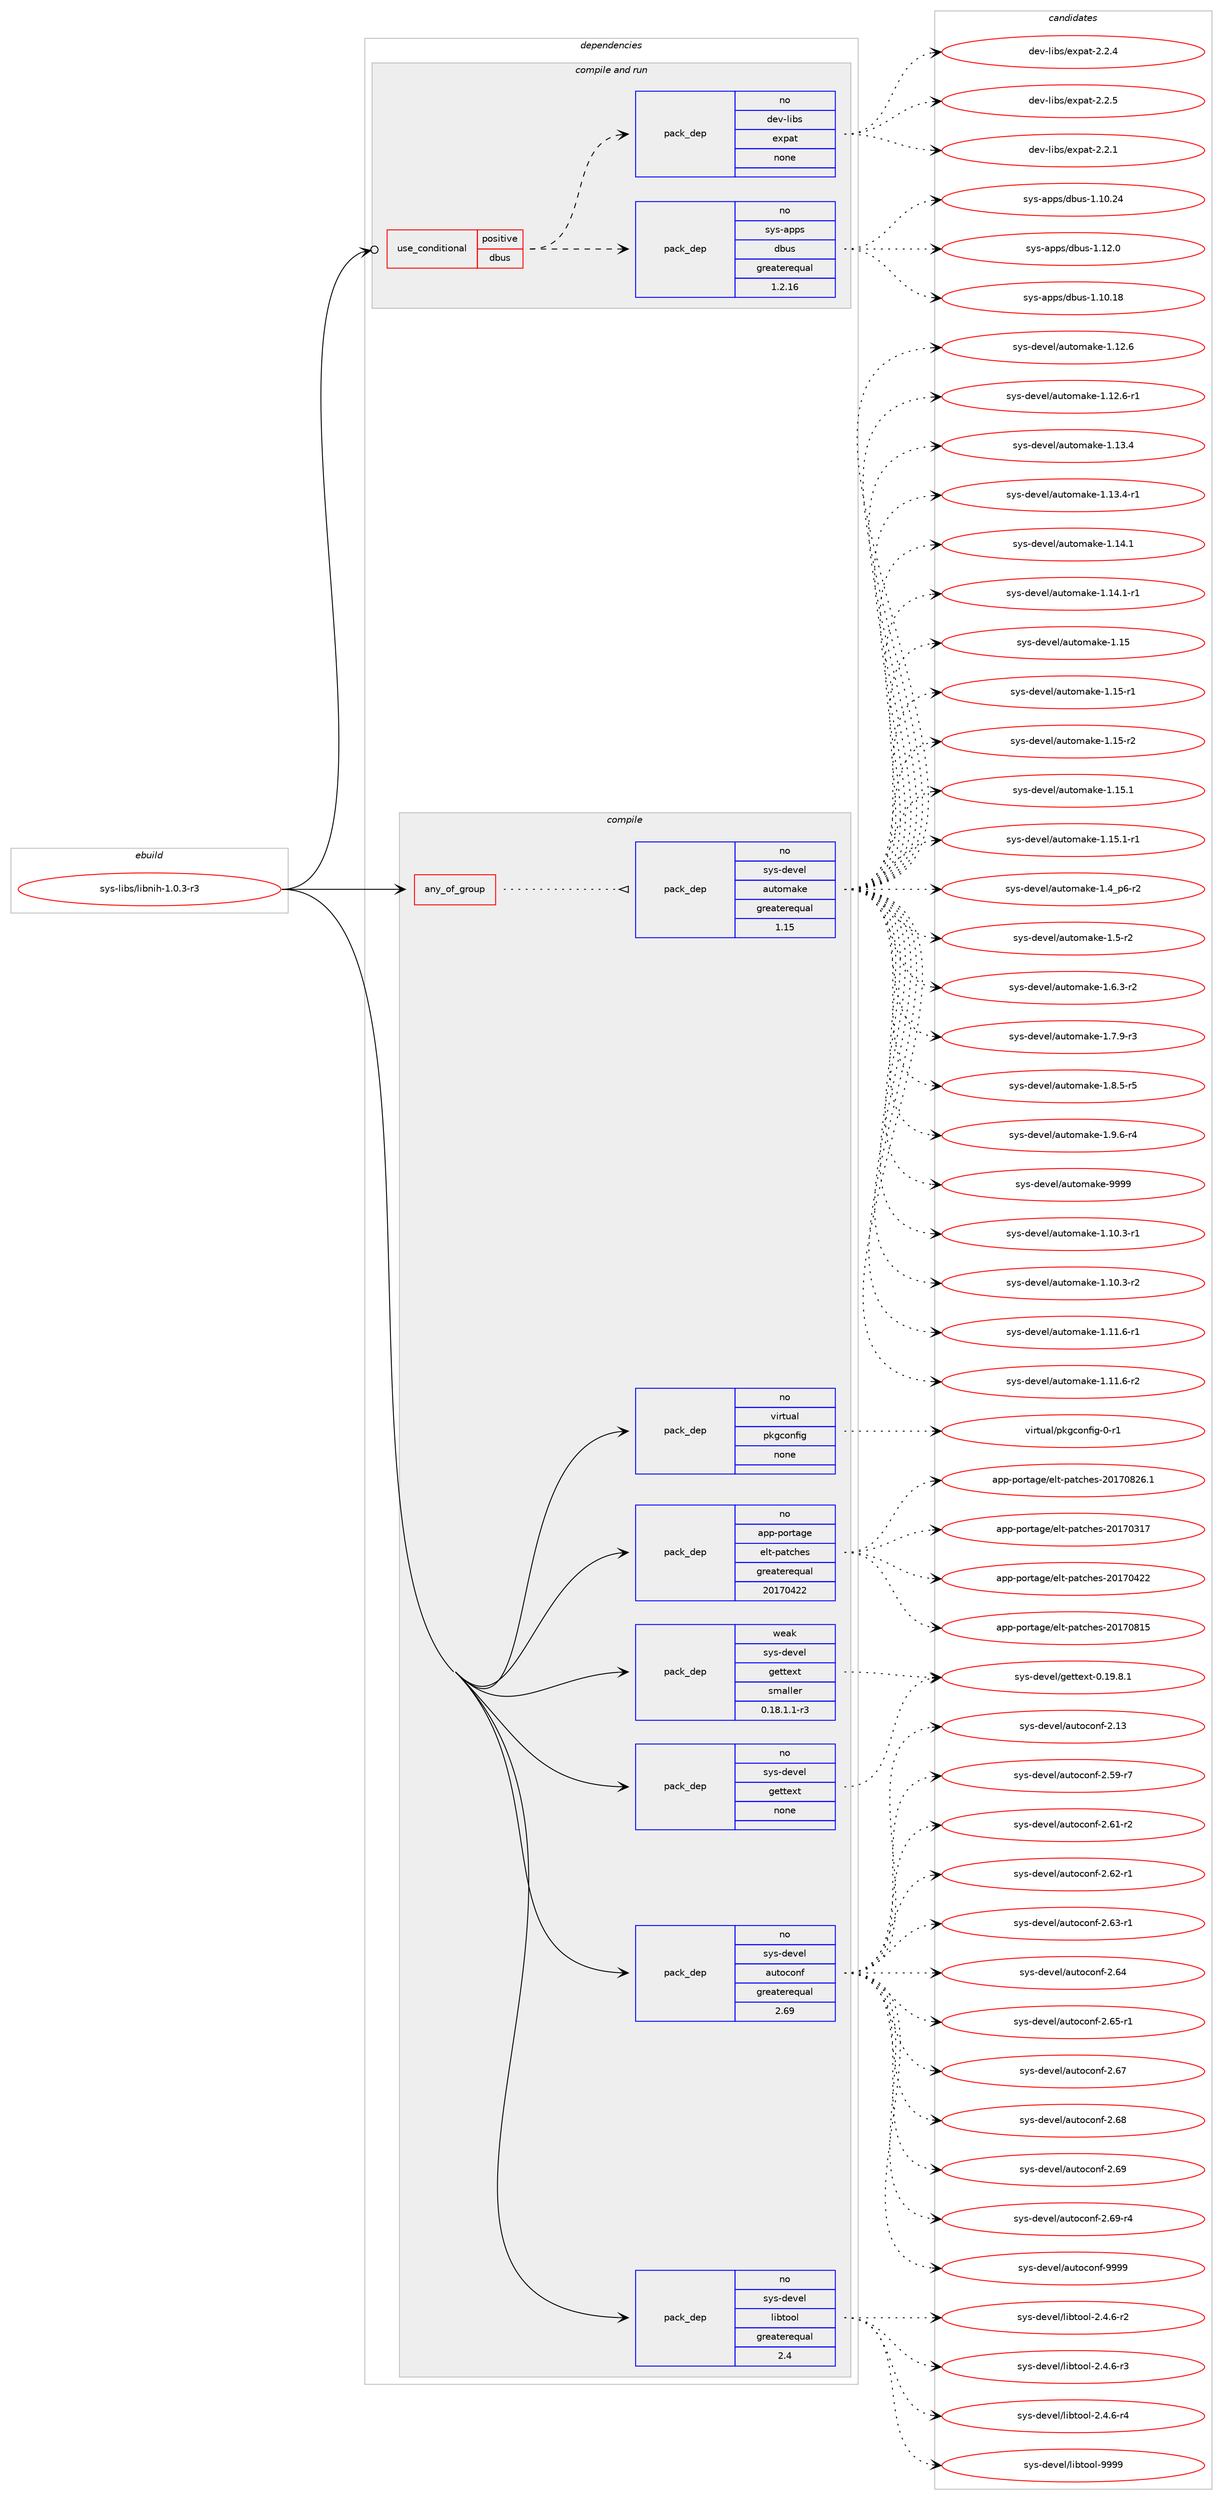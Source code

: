 digraph prolog {

# *************
# Graph options
# *************

newrank=true;
concentrate=true;
compound=true;
graph [rankdir=LR,fontname=Helvetica,fontsize=10,ranksep=1.5];#, ranksep=2.5, nodesep=0.2];
edge  [arrowhead=vee];
node  [fontname=Helvetica,fontsize=10];

# **********
# The ebuild
# **********

subgraph cluster_leftcol {
color=gray;
rank=same;
label=<<i>ebuild</i>>;
id [label="sys-libs/libnih-1.0.3-r3", color=red, width=4, href="../sys-libs/libnih-1.0.3-r3.svg"];
}

# ****************
# The dependencies
# ****************

subgraph cluster_midcol {
color=gray;
label=<<i>dependencies</i>>;
subgraph cluster_compile {
fillcolor="#eeeeee";
style=filled;
label=<<i>compile</i>>;
subgraph any8445 {
dependency495013 [label=<<TABLE BORDER="0" CELLBORDER="1" CELLSPACING="0" CELLPADDING="4"><TR><TD CELLPADDING="10">any_of_group</TD></TR></TABLE>>, shape=none, color=red];subgraph pack367917 {
dependency495014 [label=<<TABLE BORDER="0" CELLBORDER="1" CELLSPACING="0" CELLPADDING="4" WIDTH="220"><TR><TD ROWSPAN="6" CELLPADDING="30">pack_dep</TD></TR><TR><TD WIDTH="110">no</TD></TR><TR><TD>sys-devel</TD></TR><TR><TD>automake</TD></TR><TR><TD>greaterequal</TD></TR><TR><TD>1.15</TD></TR></TABLE>>, shape=none, color=blue];
}
dependency495013:e -> dependency495014:w [weight=20,style="dotted",arrowhead="oinv"];
}
id:e -> dependency495013:w [weight=20,style="solid",arrowhead="vee"];
subgraph pack367918 {
dependency495015 [label=<<TABLE BORDER="0" CELLBORDER="1" CELLSPACING="0" CELLPADDING="4" WIDTH="220"><TR><TD ROWSPAN="6" CELLPADDING="30">pack_dep</TD></TR><TR><TD WIDTH="110">no</TD></TR><TR><TD>app-portage</TD></TR><TR><TD>elt-patches</TD></TR><TR><TD>greaterequal</TD></TR><TR><TD>20170422</TD></TR></TABLE>>, shape=none, color=blue];
}
id:e -> dependency495015:w [weight=20,style="solid",arrowhead="vee"];
subgraph pack367919 {
dependency495016 [label=<<TABLE BORDER="0" CELLBORDER="1" CELLSPACING="0" CELLPADDING="4" WIDTH="220"><TR><TD ROWSPAN="6" CELLPADDING="30">pack_dep</TD></TR><TR><TD WIDTH="110">no</TD></TR><TR><TD>sys-devel</TD></TR><TR><TD>autoconf</TD></TR><TR><TD>greaterequal</TD></TR><TR><TD>2.69</TD></TR></TABLE>>, shape=none, color=blue];
}
id:e -> dependency495016:w [weight=20,style="solid",arrowhead="vee"];
subgraph pack367920 {
dependency495017 [label=<<TABLE BORDER="0" CELLBORDER="1" CELLSPACING="0" CELLPADDING="4" WIDTH="220"><TR><TD ROWSPAN="6" CELLPADDING="30">pack_dep</TD></TR><TR><TD WIDTH="110">no</TD></TR><TR><TD>sys-devel</TD></TR><TR><TD>gettext</TD></TR><TR><TD>none</TD></TR><TR><TD></TD></TR></TABLE>>, shape=none, color=blue];
}
id:e -> dependency495017:w [weight=20,style="solid",arrowhead="vee"];
subgraph pack367921 {
dependency495018 [label=<<TABLE BORDER="0" CELLBORDER="1" CELLSPACING="0" CELLPADDING="4" WIDTH="220"><TR><TD ROWSPAN="6" CELLPADDING="30">pack_dep</TD></TR><TR><TD WIDTH="110">no</TD></TR><TR><TD>sys-devel</TD></TR><TR><TD>libtool</TD></TR><TR><TD>greaterequal</TD></TR><TR><TD>2.4</TD></TR></TABLE>>, shape=none, color=blue];
}
id:e -> dependency495018:w [weight=20,style="solid",arrowhead="vee"];
subgraph pack367922 {
dependency495019 [label=<<TABLE BORDER="0" CELLBORDER="1" CELLSPACING="0" CELLPADDING="4" WIDTH="220"><TR><TD ROWSPAN="6" CELLPADDING="30">pack_dep</TD></TR><TR><TD WIDTH="110">no</TD></TR><TR><TD>virtual</TD></TR><TR><TD>pkgconfig</TD></TR><TR><TD>none</TD></TR><TR><TD></TD></TR></TABLE>>, shape=none, color=blue];
}
id:e -> dependency495019:w [weight=20,style="solid",arrowhead="vee"];
subgraph pack367923 {
dependency495020 [label=<<TABLE BORDER="0" CELLBORDER="1" CELLSPACING="0" CELLPADDING="4" WIDTH="220"><TR><TD ROWSPAN="6" CELLPADDING="30">pack_dep</TD></TR><TR><TD WIDTH="110">weak</TD></TR><TR><TD>sys-devel</TD></TR><TR><TD>gettext</TD></TR><TR><TD>smaller</TD></TR><TR><TD>0.18.1.1-r3</TD></TR></TABLE>>, shape=none, color=blue];
}
id:e -> dependency495020:w [weight=20,style="solid",arrowhead="vee"];
}
subgraph cluster_compileandrun {
fillcolor="#eeeeee";
style=filled;
label=<<i>compile and run</i>>;
subgraph cond118330 {
dependency495021 [label=<<TABLE BORDER="0" CELLBORDER="1" CELLSPACING="0" CELLPADDING="4"><TR><TD ROWSPAN="3" CELLPADDING="10">use_conditional</TD></TR><TR><TD>positive</TD></TR><TR><TD>dbus</TD></TR></TABLE>>, shape=none, color=red];
subgraph pack367924 {
dependency495022 [label=<<TABLE BORDER="0" CELLBORDER="1" CELLSPACING="0" CELLPADDING="4" WIDTH="220"><TR><TD ROWSPAN="6" CELLPADDING="30">pack_dep</TD></TR><TR><TD WIDTH="110">no</TD></TR><TR><TD>dev-libs</TD></TR><TR><TD>expat</TD></TR><TR><TD>none</TD></TR><TR><TD></TD></TR></TABLE>>, shape=none, color=blue];
}
dependency495021:e -> dependency495022:w [weight=20,style="dashed",arrowhead="vee"];
subgraph pack367925 {
dependency495023 [label=<<TABLE BORDER="0" CELLBORDER="1" CELLSPACING="0" CELLPADDING="4" WIDTH="220"><TR><TD ROWSPAN="6" CELLPADDING="30">pack_dep</TD></TR><TR><TD WIDTH="110">no</TD></TR><TR><TD>sys-apps</TD></TR><TR><TD>dbus</TD></TR><TR><TD>greaterequal</TD></TR><TR><TD>1.2.16</TD></TR></TABLE>>, shape=none, color=blue];
}
dependency495021:e -> dependency495023:w [weight=20,style="dashed",arrowhead="vee"];
}
id:e -> dependency495021:w [weight=20,style="solid",arrowhead="odotvee"];
}
subgraph cluster_run {
fillcolor="#eeeeee";
style=filled;
label=<<i>run</i>>;
}
}

# **************
# The candidates
# **************

subgraph cluster_choices {
rank=same;
color=gray;
label=<<i>candidates</i>>;

subgraph choice367917 {
color=black;
nodesep=1;
choice11512111545100101118101108479711711611110997107101454946494846514511449 [label="sys-devel/automake-1.10.3-r1", color=red, width=4,href="../sys-devel/automake-1.10.3-r1.svg"];
choice11512111545100101118101108479711711611110997107101454946494846514511450 [label="sys-devel/automake-1.10.3-r2", color=red, width=4,href="../sys-devel/automake-1.10.3-r2.svg"];
choice11512111545100101118101108479711711611110997107101454946494946544511449 [label="sys-devel/automake-1.11.6-r1", color=red, width=4,href="../sys-devel/automake-1.11.6-r1.svg"];
choice11512111545100101118101108479711711611110997107101454946494946544511450 [label="sys-devel/automake-1.11.6-r2", color=red, width=4,href="../sys-devel/automake-1.11.6-r2.svg"];
choice1151211154510010111810110847971171161111099710710145494649504654 [label="sys-devel/automake-1.12.6", color=red, width=4,href="../sys-devel/automake-1.12.6.svg"];
choice11512111545100101118101108479711711611110997107101454946495046544511449 [label="sys-devel/automake-1.12.6-r1", color=red, width=4,href="../sys-devel/automake-1.12.6-r1.svg"];
choice1151211154510010111810110847971171161111099710710145494649514652 [label="sys-devel/automake-1.13.4", color=red, width=4,href="../sys-devel/automake-1.13.4.svg"];
choice11512111545100101118101108479711711611110997107101454946495146524511449 [label="sys-devel/automake-1.13.4-r1", color=red, width=4,href="../sys-devel/automake-1.13.4-r1.svg"];
choice1151211154510010111810110847971171161111099710710145494649524649 [label="sys-devel/automake-1.14.1", color=red, width=4,href="../sys-devel/automake-1.14.1.svg"];
choice11512111545100101118101108479711711611110997107101454946495246494511449 [label="sys-devel/automake-1.14.1-r1", color=red, width=4,href="../sys-devel/automake-1.14.1-r1.svg"];
choice115121115451001011181011084797117116111109971071014549464953 [label="sys-devel/automake-1.15", color=red, width=4,href="../sys-devel/automake-1.15.svg"];
choice1151211154510010111810110847971171161111099710710145494649534511449 [label="sys-devel/automake-1.15-r1", color=red, width=4,href="../sys-devel/automake-1.15-r1.svg"];
choice1151211154510010111810110847971171161111099710710145494649534511450 [label="sys-devel/automake-1.15-r2", color=red, width=4,href="../sys-devel/automake-1.15-r2.svg"];
choice1151211154510010111810110847971171161111099710710145494649534649 [label="sys-devel/automake-1.15.1", color=red, width=4,href="../sys-devel/automake-1.15.1.svg"];
choice11512111545100101118101108479711711611110997107101454946495346494511449 [label="sys-devel/automake-1.15.1-r1", color=red, width=4,href="../sys-devel/automake-1.15.1-r1.svg"];
choice115121115451001011181011084797117116111109971071014549465295112544511450 [label="sys-devel/automake-1.4_p6-r2", color=red, width=4,href="../sys-devel/automake-1.4_p6-r2.svg"];
choice11512111545100101118101108479711711611110997107101454946534511450 [label="sys-devel/automake-1.5-r2", color=red, width=4,href="../sys-devel/automake-1.5-r2.svg"];
choice115121115451001011181011084797117116111109971071014549465446514511450 [label="sys-devel/automake-1.6.3-r2", color=red, width=4,href="../sys-devel/automake-1.6.3-r2.svg"];
choice115121115451001011181011084797117116111109971071014549465546574511451 [label="sys-devel/automake-1.7.9-r3", color=red, width=4,href="../sys-devel/automake-1.7.9-r3.svg"];
choice115121115451001011181011084797117116111109971071014549465646534511453 [label="sys-devel/automake-1.8.5-r5", color=red, width=4,href="../sys-devel/automake-1.8.5-r5.svg"];
choice115121115451001011181011084797117116111109971071014549465746544511452 [label="sys-devel/automake-1.9.6-r4", color=red, width=4,href="../sys-devel/automake-1.9.6-r4.svg"];
choice115121115451001011181011084797117116111109971071014557575757 [label="sys-devel/automake-9999", color=red, width=4,href="../sys-devel/automake-9999.svg"];
dependency495014:e -> choice11512111545100101118101108479711711611110997107101454946494846514511449:w [style=dotted,weight="100"];
dependency495014:e -> choice11512111545100101118101108479711711611110997107101454946494846514511450:w [style=dotted,weight="100"];
dependency495014:e -> choice11512111545100101118101108479711711611110997107101454946494946544511449:w [style=dotted,weight="100"];
dependency495014:e -> choice11512111545100101118101108479711711611110997107101454946494946544511450:w [style=dotted,weight="100"];
dependency495014:e -> choice1151211154510010111810110847971171161111099710710145494649504654:w [style=dotted,weight="100"];
dependency495014:e -> choice11512111545100101118101108479711711611110997107101454946495046544511449:w [style=dotted,weight="100"];
dependency495014:e -> choice1151211154510010111810110847971171161111099710710145494649514652:w [style=dotted,weight="100"];
dependency495014:e -> choice11512111545100101118101108479711711611110997107101454946495146524511449:w [style=dotted,weight="100"];
dependency495014:e -> choice1151211154510010111810110847971171161111099710710145494649524649:w [style=dotted,weight="100"];
dependency495014:e -> choice11512111545100101118101108479711711611110997107101454946495246494511449:w [style=dotted,weight="100"];
dependency495014:e -> choice115121115451001011181011084797117116111109971071014549464953:w [style=dotted,weight="100"];
dependency495014:e -> choice1151211154510010111810110847971171161111099710710145494649534511449:w [style=dotted,weight="100"];
dependency495014:e -> choice1151211154510010111810110847971171161111099710710145494649534511450:w [style=dotted,weight="100"];
dependency495014:e -> choice1151211154510010111810110847971171161111099710710145494649534649:w [style=dotted,weight="100"];
dependency495014:e -> choice11512111545100101118101108479711711611110997107101454946495346494511449:w [style=dotted,weight="100"];
dependency495014:e -> choice115121115451001011181011084797117116111109971071014549465295112544511450:w [style=dotted,weight="100"];
dependency495014:e -> choice11512111545100101118101108479711711611110997107101454946534511450:w [style=dotted,weight="100"];
dependency495014:e -> choice115121115451001011181011084797117116111109971071014549465446514511450:w [style=dotted,weight="100"];
dependency495014:e -> choice115121115451001011181011084797117116111109971071014549465546574511451:w [style=dotted,weight="100"];
dependency495014:e -> choice115121115451001011181011084797117116111109971071014549465646534511453:w [style=dotted,weight="100"];
dependency495014:e -> choice115121115451001011181011084797117116111109971071014549465746544511452:w [style=dotted,weight="100"];
dependency495014:e -> choice115121115451001011181011084797117116111109971071014557575757:w [style=dotted,weight="100"];
}
subgraph choice367918 {
color=black;
nodesep=1;
choice97112112451121111141169710310147101108116451129711699104101115455048495548514955 [label="app-portage/elt-patches-20170317", color=red, width=4,href="../app-portage/elt-patches-20170317.svg"];
choice97112112451121111141169710310147101108116451129711699104101115455048495548525050 [label="app-portage/elt-patches-20170422", color=red, width=4,href="../app-portage/elt-patches-20170422.svg"];
choice97112112451121111141169710310147101108116451129711699104101115455048495548564953 [label="app-portage/elt-patches-20170815", color=red, width=4,href="../app-portage/elt-patches-20170815.svg"];
choice971121124511211111411697103101471011081164511297116991041011154550484955485650544649 [label="app-portage/elt-patches-20170826.1", color=red, width=4,href="../app-portage/elt-patches-20170826.1.svg"];
dependency495015:e -> choice97112112451121111141169710310147101108116451129711699104101115455048495548514955:w [style=dotted,weight="100"];
dependency495015:e -> choice97112112451121111141169710310147101108116451129711699104101115455048495548525050:w [style=dotted,weight="100"];
dependency495015:e -> choice97112112451121111141169710310147101108116451129711699104101115455048495548564953:w [style=dotted,weight="100"];
dependency495015:e -> choice971121124511211111411697103101471011081164511297116991041011154550484955485650544649:w [style=dotted,weight="100"];
}
subgraph choice367919 {
color=black;
nodesep=1;
choice115121115451001011181011084797117116111991111101024550464951 [label="sys-devel/autoconf-2.13", color=red, width=4,href="../sys-devel/autoconf-2.13.svg"];
choice1151211154510010111810110847971171161119911111010245504653574511455 [label="sys-devel/autoconf-2.59-r7", color=red, width=4,href="../sys-devel/autoconf-2.59-r7.svg"];
choice1151211154510010111810110847971171161119911111010245504654494511450 [label="sys-devel/autoconf-2.61-r2", color=red, width=4,href="../sys-devel/autoconf-2.61-r2.svg"];
choice1151211154510010111810110847971171161119911111010245504654504511449 [label="sys-devel/autoconf-2.62-r1", color=red, width=4,href="../sys-devel/autoconf-2.62-r1.svg"];
choice1151211154510010111810110847971171161119911111010245504654514511449 [label="sys-devel/autoconf-2.63-r1", color=red, width=4,href="../sys-devel/autoconf-2.63-r1.svg"];
choice115121115451001011181011084797117116111991111101024550465452 [label="sys-devel/autoconf-2.64", color=red, width=4,href="../sys-devel/autoconf-2.64.svg"];
choice1151211154510010111810110847971171161119911111010245504654534511449 [label="sys-devel/autoconf-2.65-r1", color=red, width=4,href="../sys-devel/autoconf-2.65-r1.svg"];
choice115121115451001011181011084797117116111991111101024550465455 [label="sys-devel/autoconf-2.67", color=red, width=4,href="../sys-devel/autoconf-2.67.svg"];
choice115121115451001011181011084797117116111991111101024550465456 [label="sys-devel/autoconf-2.68", color=red, width=4,href="../sys-devel/autoconf-2.68.svg"];
choice115121115451001011181011084797117116111991111101024550465457 [label="sys-devel/autoconf-2.69", color=red, width=4,href="../sys-devel/autoconf-2.69.svg"];
choice1151211154510010111810110847971171161119911111010245504654574511452 [label="sys-devel/autoconf-2.69-r4", color=red, width=4,href="../sys-devel/autoconf-2.69-r4.svg"];
choice115121115451001011181011084797117116111991111101024557575757 [label="sys-devel/autoconf-9999", color=red, width=4,href="../sys-devel/autoconf-9999.svg"];
dependency495016:e -> choice115121115451001011181011084797117116111991111101024550464951:w [style=dotted,weight="100"];
dependency495016:e -> choice1151211154510010111810110847971171161119911111010245504653574511455:w [style=dotted,weight="100"];
dependency495016:e -> choice1151211154510010111810110847971171161119911111010245504654494511450:w [style=dotted,weight="100"];
dependency495016:e -> choice1151211154510010111810110847971171161119911111010245504654504511449:w [style=dotted,weight="100"];
dependency495016:e -> choice1151211154510010111810110847971171161119911111010245504654514511449:w [style=dotted,weight="100"];
dependency495016:e -> choice115121115451001011181011084797117116111991111101024550465452:w [style=dotted,weight="100"];
dependency495016:e -> choice1151211154510010111810110847971171161119911111010245504654534511449:w [style=dotted,weight="100"];
dependency495016:e -> choice115121115451001011181011084797117116111991111101024550465455:w [style=dotted,weight="100"];
dependency495016:e -> choice115121115451001011181011084797117116111991111101024550465456:w [style=dotted,weight="100"];
dependency495016:e -> choice115121115451001011181011084797117116111991111101024550465457:w [style=dotted,weight="100"];
dependency495016:e -> choice1151211154510010111810110847971171161119911111010245504654574511452:w [style=dotted,weight="100"];
dependency495016:e -> choice115121115451001011181011084797117116111991111101024557575757:w [style=dotted,weight="100"];
}
subgraph choice367920 {
color=black;
nodesep=1;
choice1151211154510010111810110847103101116116101120116454846495746564649 [label="sys-devel/gettext-0.19.8.1", color=red, width=4,href="../sys-devel/gettext-0.19.8.1.svg"];
dependency495017:e -> choice1151211154510010111810110847103101116116101120116454846495746564649:w [style=dotted,weight="100"];
}
subgraph choice367921 {
color=black;
nodesep=1;
choice1151211154510010111810110847108105981161111111084550465246544511450 [label="sys-devel/libtool-2.4.6-r2", color=red, width=4,href="../sys-devel/libtool-2.4.6-r2.svg"];
choice1151211154510010111810110847108105981161111111084550465246544511451 [label="sys-devel/libtool-2.4.6-r3", color=red, width=4,href="../sys-devel/libtool-2.4.6-r3.svg"];
choice1151211154510010111810110847108105981161111111084550465246544511452 [label="sys-devel/libtool-2.4.6-r4", color=red, width=4,href="../sys-devel/libtool-2.4.6-r4.svg"];
choice1151211154510010111810110847108105981161111111084557575757 [label="sys-devel/libtool-9999", color=red, width=4,href="../sys-devel/libtool-9999.svg"];
dependency495018:e -> choice1151211154510010111810110847108105981161111111084550465246544511450:w [style=dotted,weight="100"];
dependency495018:e -> choice1151211154510010111810110847108105981161111111084550465246544511451:w [style=dotted,weight="100"];
dependency495018:e -> choice1151211154510010111810110847108105981161111111084550465246544511452:w [style=dotted,weight="100"];
dependency495018:e -> choice1151211154510010111810110847108105981161111111084557575757:w [style=dotted,weight="100"];
}
subgraph choice367922 {
color=black;
nodesep=1;
choice11810511411611797108471121071039911111010210510345484511449 [label="virtual/pkgconfig-0-r1", color=red, width=4,href="../virtual/pkgconfig-0-r1.svg"];
dependency495019:e -> choice11810511411611797108471121071039911111010210510345484511449:w [style=dotted,weight="100"];
}
subgraph choice367923 {
color=black;
nodesep=1;
choice1151211154510010111810110847103101116116101120116454846495746564649 [label="sys-devel/gettext-0.19.8.1", color=red, width=4,href="../sys-devel/gettext-0.19.8.1.svg"];
dependency495020:e -> choice1151211154510010111810110847103101116116101120116454846495746564649:w [style=dotted,weight="100"];
}
subgraph choice367924 {
color=black;
nodesep=1;
choice10010111845108105981154710112011297116455046504649 [label="dev-libs/expat-2.2.1", color=red, width=4,href="../dev-libs/expat-2.2.1.svg"];
choice10010111845108105981154710112011297116455046504652 [label="dev-libs/expat-2.2.4", color=red, width=4,href="../dev-libs/expat-2.2.4.svg"];
choice10010111845108105981154710112011297116455046504653 [label="dev-libs/expat-2.2.5", color=red, width=4,href="../dev-libs/expat-2.2.5.svg"];
dependency495022:e -> choice10010111845108105981154710112011297116455046504649:w [style=dotted,weight="100"];
dependency495022:e -> choice10010111845108105981154710112011297116455046504652:w [style=dotted,weight="100"];
dependency495022:e -> choice10010111845108105981154710112011297116455046504653:w [style=dotted,weight="100"];
}
subgraph choice367925 {
color=black;
nodesep=1;
choice115121115459711211211547100981171154549464948464956 [label="sys-apps/dbus-1.10.18", color=red, width=4,href="../sys-apps/dbus-1.10.18.svg"];
choice115121115459711211211547100981171154549464948465052 [label="sys-apps/dbus-1.10.24", color=red, width=4,href="../sys-apps/dbus-1.10.24.svg"];
choice1151211154597112112115471009811711545494649504648 [label="sys-apps/dbus-1.12.0", color=red, width=4,href="../sys-apps/dbus-1.12.0.svg"];
dependency495023:e -> choice115121115459711211211547100981171154549464948464956:w [style=dotted,weight="100"];
dependency495023:e -> choice115121115459711211211547100981171154549464948465052:w [style=dotted,weight="100"];
dependency495023:e -> choice1151211154597112112115471009811711545494649504648:w [style=dotted,weight="100"];
}
}

}
